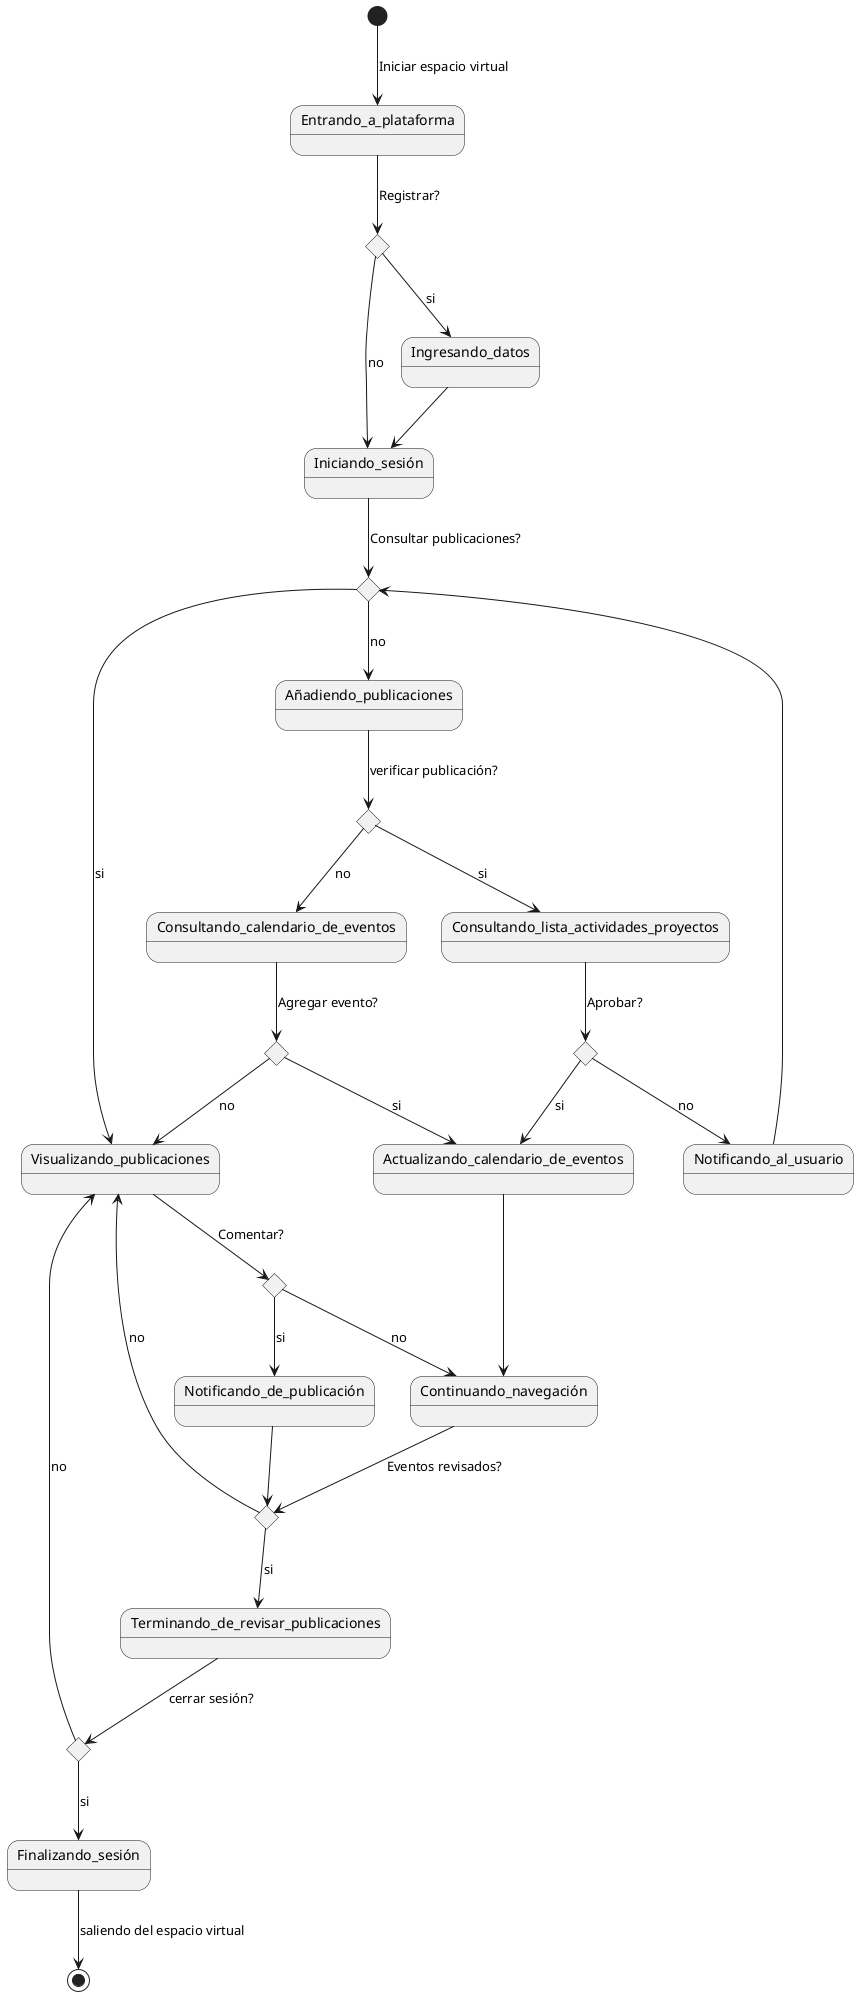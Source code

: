 @startuml Diagrama de Estado Proyecto
state c1 <<choice>>
state c2 <<choice>>
state c3 <<choice>>
state c4 <<choice>>
state c5 <<choice>>
state c6 <<choice>>
state c7 <<choice>>
state c8 <<choice>>

[*] --> Entrando_a_plataforma: Iniciar espacio virtual
Entrando_a_plataforma-->c1:Registrar?
c1-->Ingresando_datos :si
c1-->Iniciando_sesión :no
Ingresando_datos-->Iniciando_sesión
Iniciando_sesión-->c2:Consultar publicaciones?
c2-->Visualizando_publicaciones :si
c2--> Añadiendo_publicaciones :no
Visualizando_publicaciones-->c3:Comentar?
c3-->Notificando_de_publicación :si
c3-->Continuando_navegación :no
Notificando_de_publicación-->c4
Continuando_navegación-->c4:Eventos revisados?
c4-->Terminando_de_revisar_publicaciones :si
Terminando_de_revisar_publicaciones-->c8:cerrar sesión?
c8-->Finalizando_sesión :si
Finalizando_sesión--> [*]:saliendo del espacio virtual
c8-->Visualizando_publicaciones :no
c4--> Visualizando_publicaciones :no
Añadiendo_publicaciones-->c5: verificar publicación?
c5-->Consultando_lista_actividades_proyectos :si
c5-->Consultando_calendario_de_eventos :no
Consultando_lista_actividades_proyectos-->c6:Aprobar?
c6-->Actualizando_calendario_de_eventos :si
Actualizando_calendario_de_eventos-->Continuando_navegación
c6-->Notificando_al_usuario :no
Notificando_al_usuario-->c2
Consultando_calendario_de_eventos-->c7:Agregar evento?
c7-->Actualizando_calendario_de_eventos :si
c7--> Visualizando_publicaciones :no


@enduml